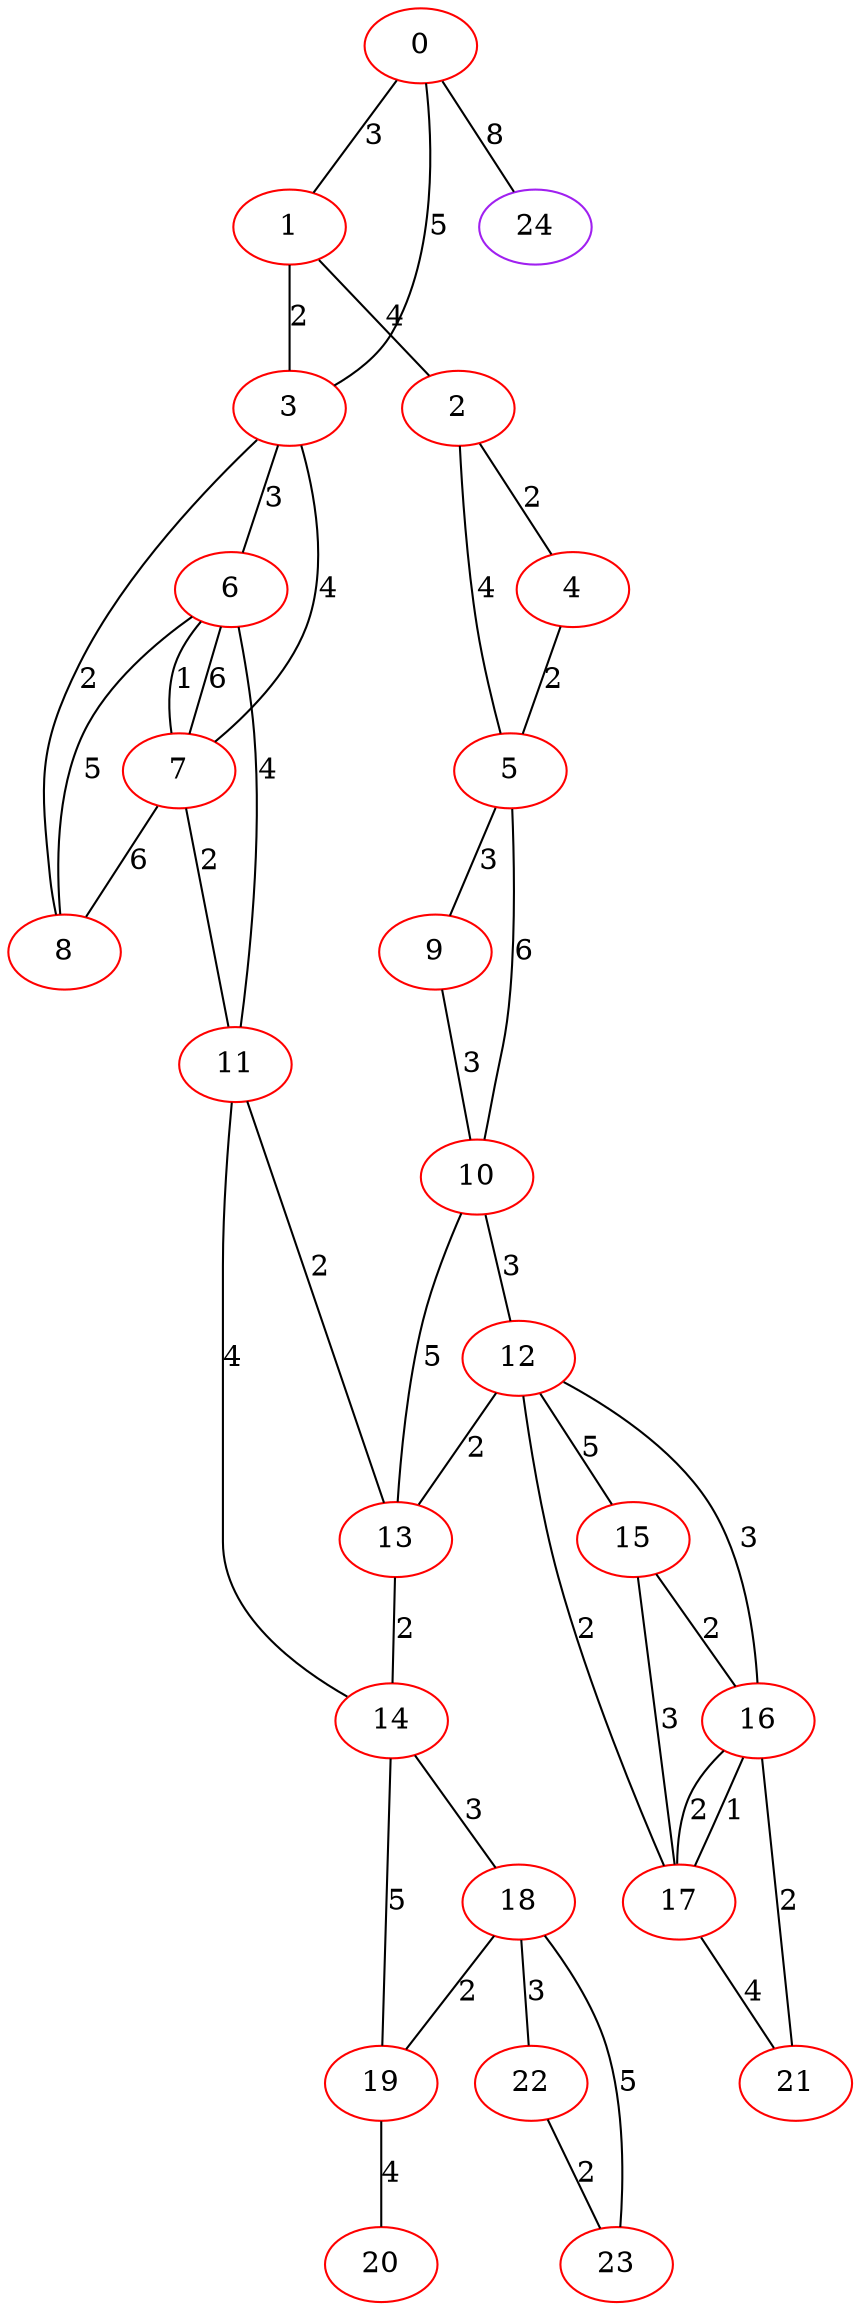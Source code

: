 graph "" {
0 [color=red, weight=1];
1 [color=red, weight=1];
2 [color=red, weight=1];
3 [color=red, weight=1];
4 [color=red, weight=1];
5 [color=red, weight=1];
6 [color=red, weight=1];
7 [color=red, weight=1];
8 [color=red, weight=1];
9 [color=red, weight=1];
10 [color=red, weight=1];
11 [color=red, weight=1];
12 [color=red, weight=1];
13 [color=red, weight=1];
14 [color=red, weight=1];
15 [color=red, weight=1];
16 [color=red, weight=1];
17 [color=red, weight=1];
18 [color=red, weight=1];
19 [color=red, weight=1];
20 [color=red, weight=1];
21 [color=red, weight=1];
22 [color=red, weight=1];
23 [color=red, weight=1];
24 [color=purple, weight=4];
0 -- 24  [key=0, label=8];
0 -- 1  [key=0, label=3];
0 -- 3  [key=0, label=5];
1 -- 2  [key=0, label=4];
1 -- 3  [key=0, label=2];
2 -- 4  [key=0, label=2];
2 -- 5  [key=0, label=4];
3 -- 8  [key=0, label=2];
3 -- 6  [key=0, label=3];
3 -- 7  [key=0, label=4];
4 -- 5  [key=0, label=2];
5 -- 9  [key=0, label=3];
5 -- 10  [key=0, label=6];
6 -- 8  [key=0, label=5];
6 -- 11  [key=0, label=4];
6 -- 7  [key=0, label=6];
6 -- 7  [key=1, label=1];
7 -- 8  [key=0, label=6];
7 -- 11  [key=0, label=2];
9 -- 10  [key=0, label=3];
10 -- 12  [key=0, label=3];
10 -- 13  [key=0, label=5];
11 -- 13  [key=0, label=2];
11 -- 14  [key=0, label=4];
12 -- 16  [key=0, label=3];
12 -- 17  [key=0, label=2];
12 -- 13  [key=0, label=2];
12 -- 15  [key=0, label=5];
13 -- 14  [key=0, label=2];
14 -- 19  [key=0, label=5];
14 -- 18  [key=0, label=3];
15 -- 16  [key=0, label=2];
15 -- 17  [key=0, label=3];
16 -- 17  [key=0, label=1];
16 -- 17  [key=1, label=2];
16 -- 21  [key=0, label=2];
17 -- 21  [key=0, label=4];
18 -- 19  [key=0, label=2];
18 -- 22  [key=0, label=3];
18 -- 23  [key=0, label=5];
19 -- 20  [key=0, label=4];
22 -- 23  [key=0, label=2];
}
